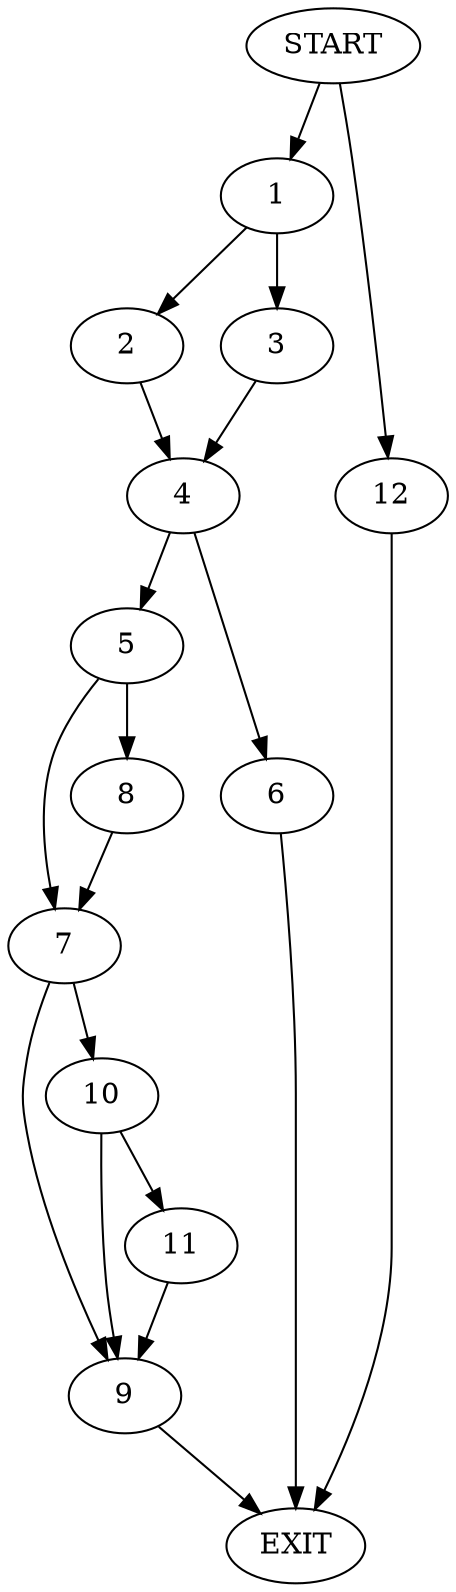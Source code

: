 digraph {
0 [label="START"]
13 [label="EXIT"]
0 -> 1
1 -> 2
1 -> 3
2 -> 4
3 -> 4
4 -> 5
4 -> 6
6 -> 13
5 -> 7
5 -> 8
7 -> 9
7 -> 10
8 -> 7
9 -> 13
10 -> 9
10 -> 11
11 -> 9
0 -> 12
12 -> 13
}
